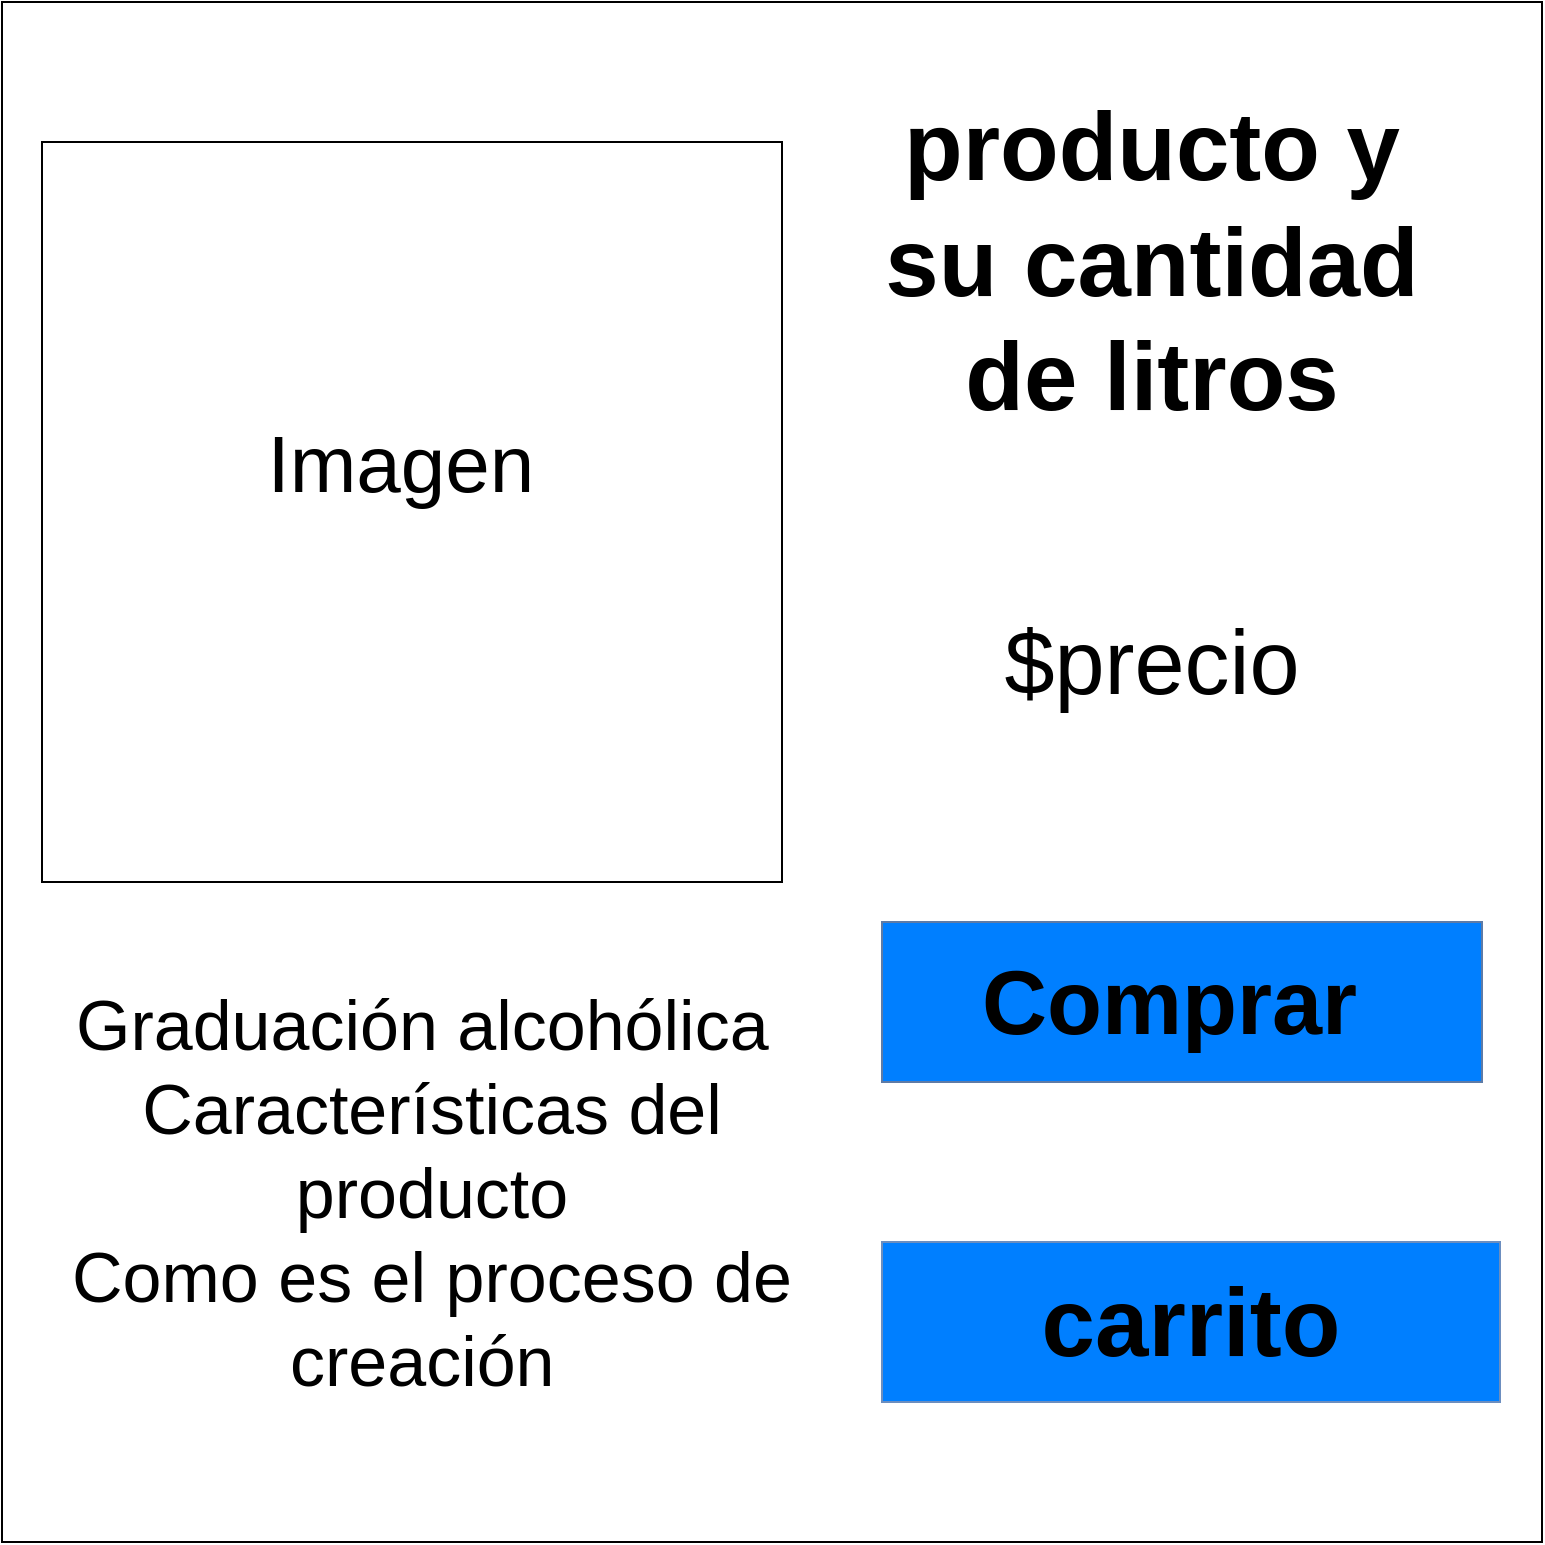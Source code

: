 <mxfile version="13.7.7" type="github" pages="3"><diagram id="wo-2OzpCL-KObVNKeq9g" name="Page-1"><mxGraphModel dx="1422" dy="762" grid="1" gridSize="10" guides="1" tooltips="1" connect="1" arrows="1" fold="1" page="1" pageScale="1" pageWidth="1169" pageHeight="827" math="0" shadow="0"><root><mxCell id="0"/><mxCell id="1" parent="0"/><mxCell id="yc3iV_wD1deJXfFgKdbH-1" value="" style="whiteSpace=wrap;html=1;aspect=fixed;" vertex="1" parent="1"><mxGeometry x="160" y="150" width="770" height="770" as="geometry"/></mxCell><mxCell id="yc3iV_wD1deJXfFgKdbH-2" value="" style="whiteSpace=wrap;html=1;aspect=fixed;" vertex="1" parent="1"><mxGeometry x="180" y="220" width="370" height="370" as="geometry"/></mxCell><mxCell id="yc3iV_wD1deJXfFgKdbH-3" value="&lt;span style=&quot;font-size: 40px&quot;&gt;Imagen&amp;nbsp;&lt;/span&gt;" style="text;html=1;strokeColor=none;fillColor=none;align=center;verticalAlign=middle;whiteSpace=wrap;rounded=0;" vertex="1" parent="1"><mxGeometry x="205" y="220" width="320" height="320" as="geometry"/></mxCell><mxCell id="yc3iV_wD1deJXfFgKdbH-4" value="&lt;font size=&quot;7&quot;&gt;&lt;b&gt;producto y su&amp;nbsp;cantidad de litros&lt;/b&gt;&lt;/font&gt;" style="text;html=1;strokeColor=none;fillColor=none;align=center;verticalAlign=middle;whiteSpace=wrap;rounded=0;" vertex="1" parent="1"><mxGeometry x="600" y="210" width="270" height="140" as="geometry"/></mxCell><mxCell id="yc3iV_wD1deJXfFgKdbH-5" value="&lt;font style=&quot;font-size: 45px&quot;&gt;$precio&lt;/font&gt;" style="text;html=1;strokeColor=none;fillColor=none;align=center;verticalAlign=middle;whiteSpace=wrap;rounded=0;fontSize=21;" vertex="1" parent="1"><mxGeometry x="615" y="400" width="240" height="160" as="geometry"/></mxCell><mxCell id="yc3iV_wD1deJXfFgKdbH-6" value="&lt;span style=&quot;font-size: 45px&quot;&gt;&lt;b&gt;Comprar&amp;nbsp;&lt;/b&gt;&lt;/span&gt;" style="text;html=1;align=center;verticalAlign=middle;whiteSpace=wrap;rounded=0;fontSize=21;strokeColor=#5E7BA6;fillColor=#007FFF;" vertex="1" parent="1"><mxGeometry x="600" y="610" width="300" height="80" as="geometry"/></mxCell><mxCell id="yc3iV_wD1deJXfFgKdbH-7" value="&lt;b&gt;&lt;font style=&quot;font-size: 48px&quot;&gt;carrito&lt;/font&gt;&lt;/b&gt;" style="text;html=1;strokeColor=#6c8ebf;align=center;verticalAlign=middle;whiteSpace=wrap;rounded=0;fontSize=21;fillColor=#007FFF;" vertex="1" parent="1"><mxGeometry x="600" y="770" width="309" height="80" as="geometry"/></mxCell><mxCell id="yc3iV_wD1deJXfFgKdbH-8" value="&lt;font style=&quot;font-size: 35px&quot;&gt;Graduación alcohólica&amp;nbsp;&lt;br&gt;Características del producto&lt;br&gt;Como es el proceso de creación&amp;nbsp;&lt;/font&gt;" style="text;html=1;strokeColor=none;fillColor=none;align=center;verticalAlign=middle;whiteSpace=wrap;rounded=0;fontSize=21;" vertex="1" parent="1"><mxGeometry x="180" y="650" width="390" height="190" as="geometry"/></mxCell></root></mxGraphModel></diagram><diagram id="IFXEJz5Sj6SeITRFuEg6" name="Page-2"><mxGraphModel dx="1422" dy="762" grid="1" gridSize="10" guides="1" tooltips="1" connect="1" arrows="1" fold="1" page="1" pageScale="1" pageWidth="827" pageHeight="1169" math="0" shadow="0"><root><mxCell id="So-DsIvS4lY0qnLGIIQQ-0"/><mxCell id="So-DsIvS4lY0qnLGIIQQ-1" parent="So-DsIvS4lY0qnLGIIQQ-0"/><mxCell id="So-DsIvS4lY0qnLGIIQQ-2" value="" style="whiteSpace=wrap;html=1;aspect=fixed;" vertex="1" parent="So-DsIvS4lY0qnLGIIQQ-1"><mxGeometry x="240" y="120" width="770" height="770" as="geometry"/></mxCell><mxCell id="So-DsIvS4lY0qnLGIIQQ-3" value="" style="whiteSpace=wrap;html=1;aspect=fixed;" vertex="1" parent="So-DsIvS4lY0qnLGIIQQ-1"><mxGeometry x="300" y="210" width="360" height="360" as="geometry"/></mxCell><mxCell id="So-DsIvS4lY0qnLGIIQQ-4" value="&lt;span style=&quot;font-size: 40px&quot;&gt;Imagen&amp;nbsp;&lt;/span&gt;" style="text;html=1;strokeColor=none;fillColor=none;align=center;verticalAlign=middle;whiteSpace=wrap;rounded=0;" vertex="1" parent="So-DsIvS4lY0qnLGIIQQ-1"><mxGeometry x="370" y="320" width="210" height="180" as="geometry"/></mxCell><mxCell id="So-DsIvS4lY0qnLGIIQQ-5" value="&lt;b&gt;&lt;font style=&quot;font-size: 44px&quot;&gt;producto y su&amp;nbsp;cantidad de litros&lt;/font&gt;&lt;/b&gt;" style="text;html=1;strokeColor=none;fillColor=none;align=center;verticalAlign=middle;whiteSpace=wrap;rounded=0;" vertex="1" parent="So-DsIvS4lY0qnLGIIQQ-1"><mxGeometry x="675" y="210" width="360" height="190" as="geometry"/></mxCell><mxCell id="So-DsIvS4lY0qnLGIIQQ-6" value="&lt;font style=&quot;font-size: 45px&quot;&gt;$precio&lt;/font&gt;" style="text;html=1;strokeColor=none;fillColor=none;align=center;verticalAlign=middle;whiteSpace=wrap;rounded=0;fontSize=21;" vertex="1" parent="So-DsIvS4lY0qnLGIIQQ-1"><mxGeometry x="260" y="110" width="220" height="130" as="geometry"/></mxCell><mxCell id="So-DsIvS4lY0qnLGIIQQ-7" value="&lt;span style=&quot;font-size: 45px&quot;&gt;&lt;b&gt;Comprar&amp;nbsp;&lt;/b&gt;&lt;/span&gt;" style="text;html=1;align=center;verticalAlign=middle;whiteSpace=wrap;rounded=0;fontSize=21;strokeColor=#5E7BA6;fillColor=#007FFF;" vertex="1" parent="So-DsIvS4lY0qnLGIIQQ-1"><mxGeometry x="280" y="610" width="330" height="80" as="geometry"/></mxCell><mxCell id="So-DsIvS4lY0qnLGIIQQ-8" value="&lt;b&gt;&lt;font style=&quot;font-size: 48px&quot;&gt;carrito&lt;/font&gt;&lt;/b&gt;" style="text;html=1;strokeColor=#6c8ebf;align=center;verticalAlign=middle;whiteSpace=wrap;rounded=0;fontSize=21;fillColor=#007FFF;" vertex="1" parent="So-DsIvS4lY0qnLGIIQQ-1"><mxGeometry x="270" y="770" width="370" height="70" as="geometry"/></mxCell><mxCell id="So-DsIvS4lY0qnLGIIQQ-9" value="&lt;font style=&quot;font-size: 30px&quot;&gt;Graduación alcohólica&amp;nbsp;&lt;br&gt;Características del producto&lt;br&gt;Como es el proceso de creación&amp;nbsp;&lt;/font&gt;" style="text;html=1;strokeColor=none;fillColor=none;align=center;verticalAlign=middle;whiteSpace=wrap;rounded=0;fontSize=21;" vertex="1" parent="So-DsIvS4lY0qnLGIIQQ-1"><mxGeometry x="700" y="470" width="270" height="370" as="geometry"/></mxCell></root></mxGraphModel></diagram><diagram id="kXQPyhuPSbTmA5-0a7SA" name="Page-3"><mxGraphModel dx="1422" dy="762" grid="1" gridSize="10" guides="1" tooltips="1" connect="1" arrows="1" fold="1" page="1" pageScale="1" pageWidth="827" pageHeight="1169" math="0" shadow="0"><root><mxCell id="ZGwf6ctlnvWhjguJ6u13-0"/><mxCell id="ZGwf6ctlnvWhjguJ6u13-1" parent="ZGwf6ctlnvWhjguJ6u13-0"/><mxCell id="ZGwf6ctlnvWhjguJ6u13-2" value="" style="whiteSpace=wrap;html=1;aspect=fixed;" vertex="1" parent="ZGwf6ctlnvWhjguJ6u13-1"><mxGeometry x="160" y="120" width="770" height="770" as="geometry"/></mxCell><mxCell id="ZGwf6ctlnvWhjguJ6u13-3" value="" style="whiteSpace=wrap;html=1;aspect=fixed;" vertex="1" parent="ZGwf6ctlnvWhjguJ6u13-1"><mxGeometry x="585" y="200" width="320" height="320" as="geometry"/></mxCell><mxCell id="ZGwf6ctlnvWhjguJ6u13-4" value="&lt;span style=&quot;font-size: 40px&quot;&gt;Imagen&amp;nbsp;&lt;/span&gt;" style="text;html=1;strokeColor=none;fillColor=none;align=center;verticalAlign=middle;whiteSpace=wrap;rounded=0;" vertex="1" parent="ZGwf6ctlnvWhjguJ6u13-1"><mxGeometry x="610" y="240" width="270" height="180" as="geometry"/></mxCell><mxCell id="ZGwf6ctlnvWhjguJ6u13-5" value="&lt;font size=&quot;7&quot;&gt;&lt;b&gt;producto y su&amp;nbsp;cantidad de litros&lt;/b&gt;&lt;/font&gt;" style="text;html=1;strokeColor=none;fillColor=none;align=center;verticalAlign=middle;whiteSpace=wrap;rounded=0;" vertex="1" parent="ZGwf6ctlnvWhjguJ6u13-1"><mxGeometry x="180" y="200" width="370" height="170" as="geometry"/></mxCell><mxCell id="ZGwf6ctlnvWhjguJ6u13-6" value="&lt;font style=&quot;font-size: 45px&quot;&gt;$precio&lt;/font&gt;" style="text;html=1;strokeColor=none;fillColor=none;align=center;verticalAlign=middle;whiteSpace=wrap;rounded=0;fontSize=21;" vertex="1" parent="ZGwf6ctlnvWhjguJ6u13-1"><mxGeometry x="190" y="390" width="300" height="200" as="geometry"/></mxCell><mxCell id="ZGwf6ctlnvWhjguJ6u13-7" value="&lt;span style=&quot;font-size: 45px&quot;&gt;&lt;b&gt;Comprar&amp;nbsp;&lt;/b&gt;&lt;/span&gt;" style="text;html=1;align=center;verticalAlign=middle;whiteSpace=wrap;rounded=0;fontSize=21;strokeColor=#5E7BA6;fillColor=#007FFF;" vertex="1" parent="ZGwf6ctlnvWhjguJ6u13-1"><mxGeometry x="590" y="620" width="270" height="80" as="geometry"/></mxCell><mxCell id="ZGwf6ctlnvWhjguJ6u13-8" value="&lt;b&gt;&lt;font style=&quot;font-size: 48px&quot;&gt;carrito&lt;/font&gt;&lt;/b&gt;" style="text;html=1;strokeColor=#6c8ebf;align=center;verticalAlign=middle;whiteSpace=wrap;rounded=0;fontSize=21;fillColor=#007FFF;" vertex="1" parent="ZGwf6ctlnvWhjguJ6u13-1"><mxGeometry x="590" y="770" width="270" height="70" as="geometry"/></mxCell><mxCell id="ZGwf6ctlnvWhjguJ6u13-9" value="&lt;font style=&quot;font-size: 30px&quot;&gt;Graduación alcohólica&amp;nbsp;&lt;br&gt;Características del producto&lt;br&gt;Como es el proceso de creación&amp;nbsp;&lt;/font&gt;" style="text;html=1;strokeColor=none;fillColor=none;align=center;verticalAlign=middle;whiteSpace=wrap;rounded=0;fontSize=21;" vertex="1" parent="ZGwf6ctlnvWhjguJ6u13-1"><mxGeometry x="180" y="610" width="350" height="180" as="geometry"/></mxCell></root></mxGraphModel></diagram></mxfile>